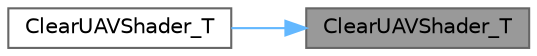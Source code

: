 digraph "ClearUAVShader_T"
{
 // INTERACTIVE_SVG=YES
 // LATEX_PDF_SIZE
  bgcolor="transparent";
  edge [fontname=Helvetica,fontsize=10,labelfontname=Helvetica,labelfontsize=10];
  node [fontname=Helvetica,fontsize=10,shape=box,height=0.2,width=0.4];
  rankdir="RL";
  Node1 [id="Node000001",label="ClearUAVShader_T",height=0.2,width=0.4,color="gray40", fillcolor="grey60", style="filled", fontcolor="black",tooltip="Helper functions for running the clear replacement shader for specific resource types,..."];
  Node1 -> Node2 [id="edge1_Node000001_Node000002",dir="back",color="steelblue1",style="solid",tooltip=" "];
  Node2 [id="Node000002",label="ClearUAVShader_T",height=0.2,width=0.4,color="grey40", fillcolor="white", style="filled",URL="$d9/d4e/ClearReplacementShaders_8h.html#aec8c779804ebf299b9da84b54bace9a0",tooltip=" "];
}
